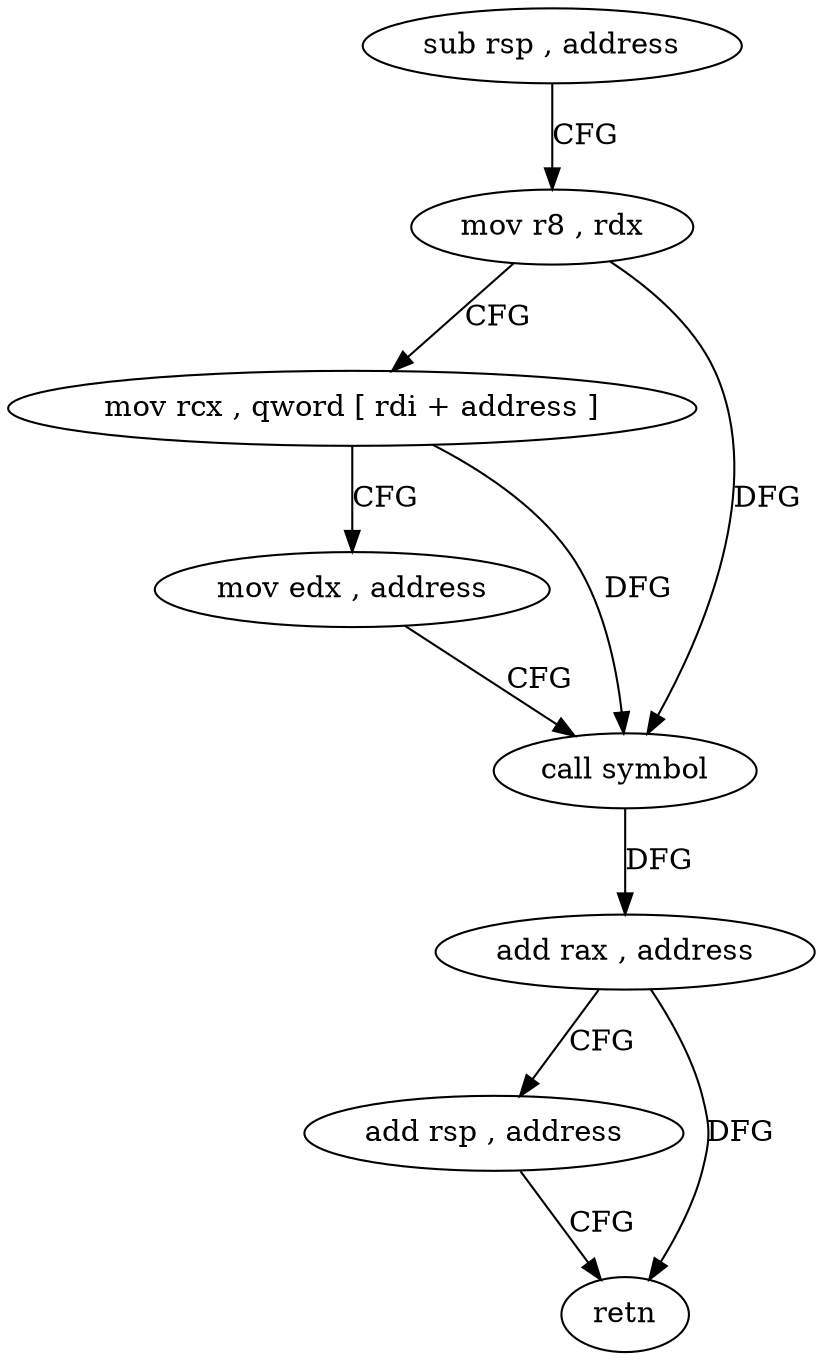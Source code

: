 digraph "func" {
"157657" [label = "sub rsp , address" ]
"157661" [label = "mov r8 , rdx" ]
"157664" [label = "mov rcx , qword [ rdi + address ]" ]
"157668" [label = "mov edx , address" ]
"157673" [label = "call symbol" ]
"157678" [label = "add rax , address" ]
"157682" [label = "add rsp , address" ]
"157686" [label = "retn" ]
"157657" -> "157661" [ label = "CFG" ]
"157661" -> "157664" [ label = "CFG" ]
"157661" -> "157673" [ label = "DFG" ]
"157664" -> "157668" [ label = "CFG" ]
"157664" -> "157673" [ label = "DFG" ]
"157668" -> "157673" [ label = "CFG" ]
"157673" -> "157678" [ label = "DFG" ]
"157678" -> "157682" [ label = "CFG" ]
"157678" -> "157686" [ label = "DFG" ]
"157682" -> "157686" [ label = "CFG" ]
}

